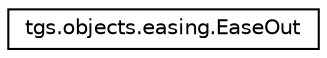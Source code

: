 digraph "Graphical Class Hierarchy"
{
  edge [fontname="Helvetica",fontsize="10",labelfontname="Helvetica",labelfontsize="10"];
  node [fontname="Helvetica",fontsize="10",shape=record];
  rankdir="LR";
  Node0 [label="tgs.objects.easing.EaseOut",height=0.2,width=0.4,color="black", fillcolor="white", style="filled",URL="$classtgs_1_1objects_1_1easing_1_1EaseOut.html"];
}
